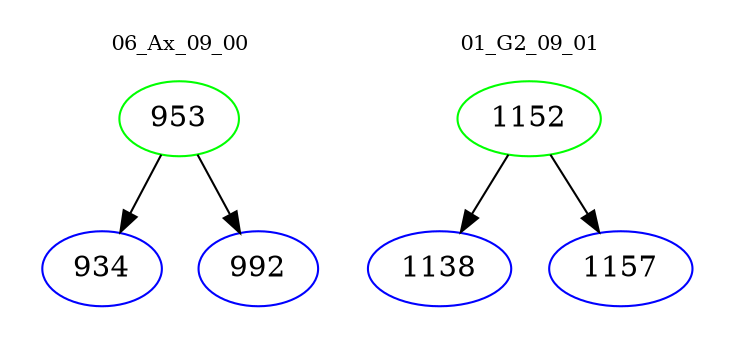 digraph{
subgraph cluster_0 {
color = white
label = "06_Ax_09_00";
fontsize=10;
T0_953 [label="953", color="green"]
T0_953 -> T0_934 [color="black"]
T0_934 [label="934", color="blue"]
T0_953 -> T0_992 [color="black"]
T0_992 [label="992", color="blue"]
}
subgraph cluster_1 {
color = white
label = "01_G2_09_01";
fontsize=10;
T1_1152 [label="1152", color="green"]
T1_1152 -> T1_1138 [color="black"]
T1_1138 [label="1138", color="blue"]
T1_1152 -> T1_1157 [color="black"]
T1_1157 [label="1157", color="blue"]
}
}
